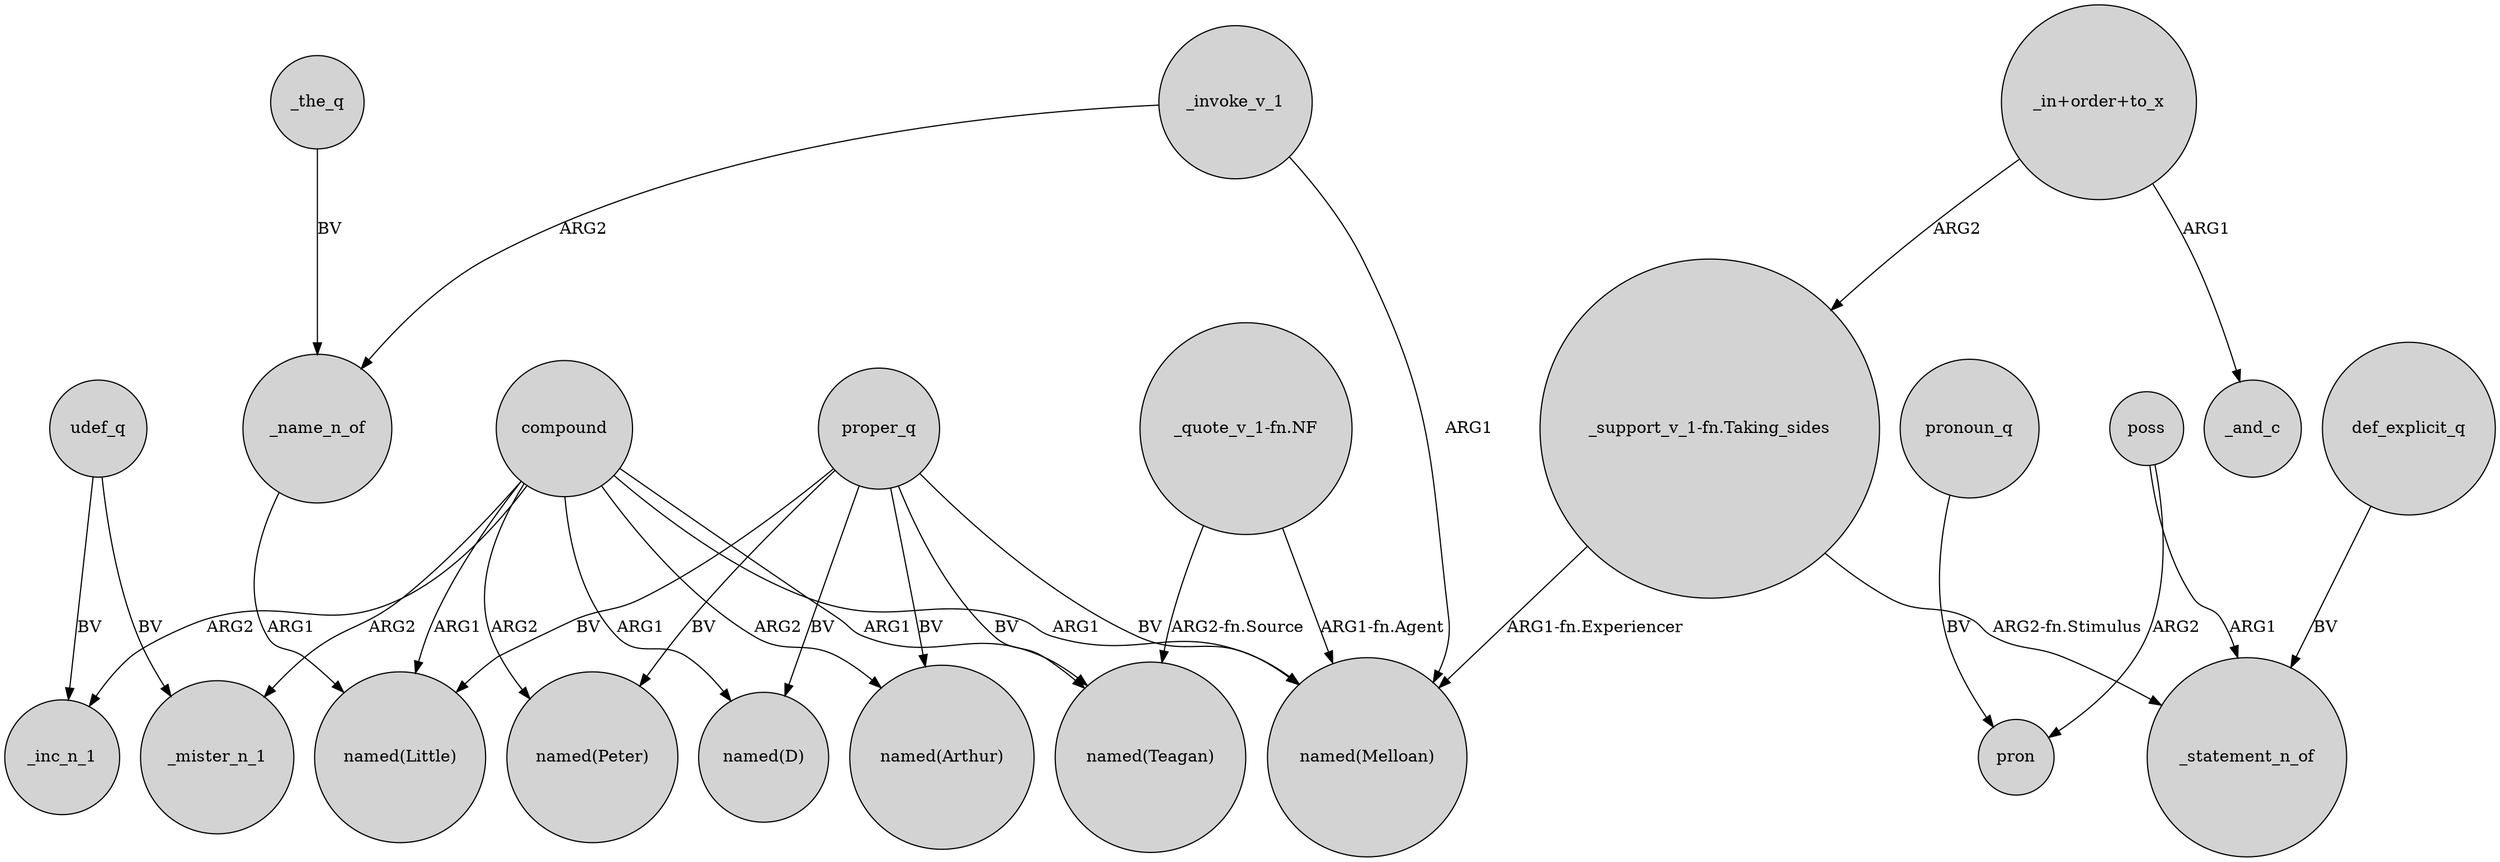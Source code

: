 digraph {
	node [shape=circle style=filled]
	udef_q -> _inc_n_1 [label=BV]
	poss -> pron [label=ARG2]
	compound -> "named(Melloan)" [label=ARG1]
	_invoke_v_1 -> _name_n_of [label=ARG2]
	compound -> _mister_n_1 [label=ARG2]
	proper_q -> "named(Little)" [label=BV]
	udef_q -> _mister_n_1 [label=BV]
	compound -> "named(Teagan)" [label=ARG1]
	poss -> _statement_n_of [label=ARG1]
	"_quote_v_1-fn.NF" -> "named(Melloan)" [label="ARG1-fn.Agent"]
	"_in+order+to_x" -> "_support_v_1-fn.Taking_sides" [label=ARG2]
	"_support_v_1-fn.Taking_sides" -> "named(Melloan)" [label="ARG1-fn.Experiencer"]
	proper_q -> "named(Peter)" [label=BV]
	"_in+order+to_x" -> _and_c [label=ARG1]
	pronoun_q -> pron [label=BV]
	compound -> "named(Peter)" [label=ARG2]
	_invoke_v_1 -> "named(Melloan)" [label=ARG1]
	proper_q -> "named(Teagan)" [label=BV]
	"_support_v_1-fn.Taking_sides" -> _statement_n_of [label="ARG2-fn.Stimulus"]
	_name_n_of -> "named(Little)" [label=ARG1]
	proper_q -> "named(Melloan)" [label=BV]
	proper_q -> "named(D)" [label=BV]
	"_quote_v_1-fn.NF" -> "named(Teagan)" [label="ARG2-fn.Source"]
	_the_q -> _name_n_of [label=BV]
	compound -> "named(Little)" [label=ARG1]
	compound -> "named(Arthur)" [label=ARG2]
	compound -> _inc_n_1 [label=ARG2]
	def_explicit_q -> _statement_n_of [label=BV]
	compound -> "named(D)" [label=ARG1]
	proper_q -> "named(Arthur)" [label=BV]
}
